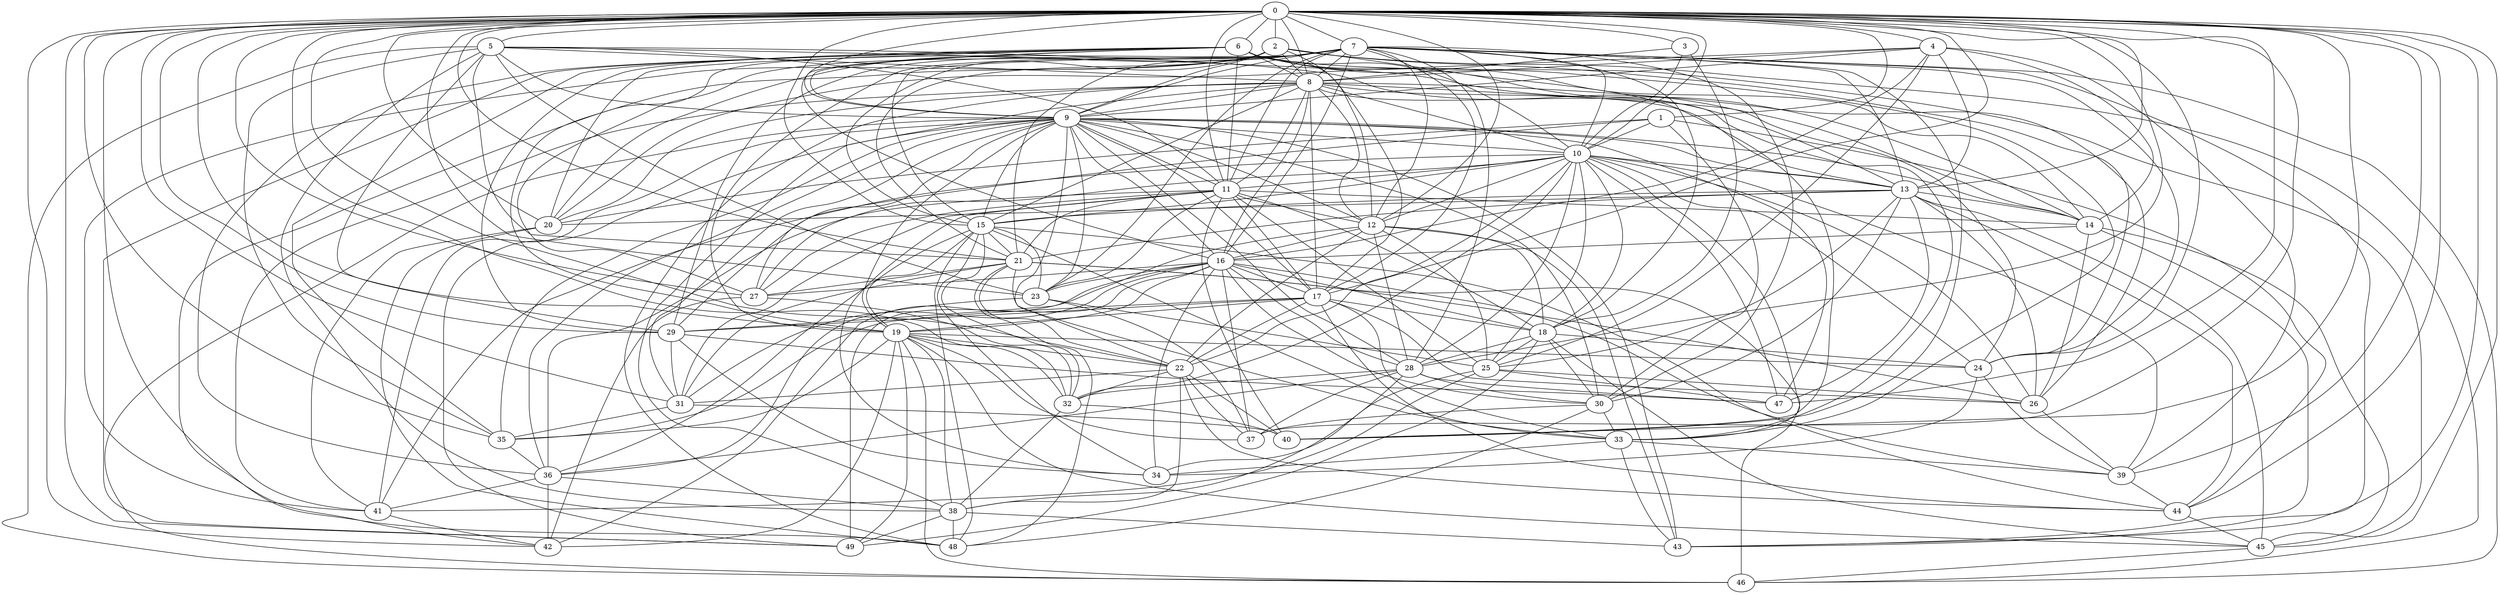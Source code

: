 strict graph "" {
	0	[w=-7];
	1	[w=6];
	0 -- 1	[w=-4];
	2	[w=2];
	0 -- 2	[w=-9];
	3	[w=9];
	0 -- 3	[w=-9];
	4	[w=3];
	0 -- 4	[w=2];
	5	[w=-10];
	0 -- 5	[w=-8];
	6	[w=9];
	0 -- 6	[w=7];
	7	[w=6];
	0 -- 7	[w=-9];
	8	[w=6];
	0 -- 8	[w=3];
	9	[w=-9];
	0 -- 9	[w=2];
	10	[w=8];
	0 -- 10	[w=-9];
	11	[w=4];
	0 -- 11	[w=3];
	12	[w=8];
	0 -- 12	[w=2];
	13	[w=4];
	0 -- 13	[w=-10];
	15	[w=-3];
	0 -- 15	[w=-6];
	17	[w=-8];
	0 -- 17	[w=-5];
	19	[w=-7];
	0 -- 19	[w=-3];
	20	[w=-10];
	0 -- 20	[w=9];
	21	[w=7];
	0 -- 21	[w=9];
	22	[w=-7];
	0 -- 22	[w=-3];
	23	[w=9];
	0 -- 23	[w=8];
	24	[w=5];
	0 -- 24	[w=-10];
	27	[w=-5];
	0 -- 27	[w=-8];
	28	[w=8];
	0 -- 28	[w=6];
	29	[w=8];
	0 -- 29	[w=-9];
	31	[w=-2];
	0 -- 31	[w=-2];
	32	[w=-6];
	0 -- 32	[w=8];
	35	[w=-4];
	0 -- 35	[w=9];
	37	[w=4];
	0 -- 37	[w=6];
	39	[w=-5];
	0 -- 39	[w=8];
	40	[w=-9];
	0 -- 40	[w=3];
	42	[w=-9];
	0 -- 42	[w=-2];
	43	[w=5];
	0 -- 43	[w=5];
	44	[w=8];
	0 -- 44	[w=10];
	45	[w=9];
	0 -- 45	[w=-7];
	47	[w=-6];
	0 -- 47	[w=3];
	48	[w=3];
	0 -- 48	[w=-3];
	49	[w=-5];
	0 -- 49	[w=10];
	1 -- 10	[w=-5];
	1 -- 20	[w=8];
	1 -- 29	[w=-9];
	30	[w=7];
	1 -- 30	[w=2];
	1 -- 44	[w=-6];
	2 -- 8	[w=-6];
	2 -- 9	[w=-2];
	2 -- 12	[w=7];
	2 -- 15	[w=-6];
	2 -- 19	[w=-4];
	2 -- 21	[w=-8];
	2 -- 24	[w=-6];
	2 -- 40	[w=-5];
	41	[w=-3];
	2 -- 41	[w=9];
	46	[w=-10];
	2 -- 46	[w=10];
	3 -- 8	[w=-3];
	3 -- 10	[w=6];
	18	[w=-5];
	3 -- 18	[w=-10];
	4 -- 8	[w=-5];
	4 -- 9	[w=-10];
	4 -- 13	[w=-6];
	14	[w=8];
	4 -- 14	[w=-10];
	16	[w=6];
	4 -- 16	[w=6];
	4 -- 20	[w=-9];
	25	[w=-4];
	4 -- 25	[w=-10];
	4 -- 39	[w=3];
	5 -- 8	[w=-9];
	5 -- 9	[w=3];
	5 -- 11	[w=-10];
	5 -- 14	[w=10];
	5 -- 21	[w=-5];
	5 -- 23	[w=-9];
	5 -- 24	[w=-2];
	5 -- 29	[w=-10];
	5 -- 35	[w=-5];
	38	[w=6];
	5 -- 38	[w=7];
	5 -- 46	[w=-3];
	6 -- 8	[w=4];
	6 -- 9	[w=-4];
	6 -- 10	[w=7];
	6 -- 11	[w=9];
	6 -- 13	[w=8];
	6 -- 14	[w=4];
	6 -- 16	[w=10];
	6 -- 17	[w=2];
	6 -- 20	[w=-9];
	6 -- 29	[w=-9];
	33	[w=-8];
	6 -- 33	[w=8];
	6 -- 35	[w=8];
	36	[w=-2];
	6 -- 36	[w=-5];
	6 -- 45	[w=7];
	6 -- 49	[w=5];
	7 -- 8	[w=3];
	7 -- 9	[w=3];
	7 -- 10	[w=4];
	7 -- 11	[w=-6];
	7 -- 12	[w=-2];
	7 -- 13	[w=-10];
	7 -- 15	[w=-3];
	7 -- 16	[w=6];
	7 -- 17	[w=-3];
	7 -- 18	[w=-3];
	7 -- 19	[w=-7];
	7 -- 20	[w=-8];
	7 -- 21	[w=-5];
	7 -- 23	[w=10];
	7 -- 24	[w=2];
	7 -- 27	[w=3];
	7 -- 28	[w=-9];
	7 -- 29	[w=-3];
	7 -- 30	[w=10];
	7 -- 40	[w=4];
	7 -- 42	[w=-6];
	7 -- 43	[w=-10];
	7 -- 46	[w=-4];
	8 -- 9	[w=3];
	8 -- 10	[w=-8];
	8 -- 11	[w=2];
	8 -- 12	[w=-7];
	8 -- 13	[w=6];
	8 -- 14	[w=6];
	8 -- 15	[w=-3];
	8 -- 16	[w=7];
	8 -- 17	[w=-4];
	8 -- 20	[w=10];
	26	[w=2];
	8 -- 26	[w=9];
	8 -- 33	[w=-2];
	8 -- 38	[w=-4];
	8 -- 41	[w=-3];
	8 -- 48	[w=-6];
	9 -- 10	[w=7];
	9 -- 11	[w=-8];
	9 -- 12	[w=-10];
	9 -- 13	[w=3];
	9 -- 14	[w=3];
	9 -- 15	[w=-8];
	9 -- 16	[w=-2];
	9 -- 17	[w=-6];
	9 -- 19	[w=6];
	9 -- 22	[w=-8];
	9 -- 23	[w=8];
	9 -- 27	[w=-9];
	9 -- 28	[w=9];
	9 -- 30	[w=2];
	9 -- 31	[w=-7];
	9 -- 35	[w=-3];
	9 -- 36	[w=8];
	9 -- 41	[w=-7];
	9 -- 43	[w=-10];
	9 -- 46	[w=10];
	9 -- 47	[w=7];
	9 -- 49	[w=-8];
	10 -- 11	[w=-4];
	10 -- 12	[w=4];
	10 -- 13	[w=8];
	10 -- 15	[w=3];
	10 -- 18	[w=-9];
	10 -- 22	[w=9];
	10 -- 24	[w=-2];
	10 -- 25	[w=-3];
	10 -- 26	[w=-7];
	10 -- 27	[w=3];
	10 -- 28	[w=-2];
	10 -- 32	[w=6];
	10 -- 33	[w=-10];
	10 -- 39	[w=6];
	10 -- 41	[w=-8];
	10 -- 47	[w=-7];
	11 -- 12	[w=-9];
	11 -- 14	[w=-9];
	11 -- 17	[w=4];
	11 -- 18	[w=10];
	11 -- 21	[w=-4];
	11 -- 23	[w=-4];
	11 -- 25	[w=-5];
	11 -- 27	[w=6];
	11 -- 31	[w=5];
	34	[w=9];
	11 -- 34	[w=7];
	11 -- 36	[w=-8];
	11 -- 40	[w=-3];
	12 -- 16	[w=4];
	12 -- 18	[w=-3];
	12 -- 22	[w=-2];
	12 -- 25	[w=-3];
	12 -- 28	[w=-4];
	12 -- 42	[w=6];
	12 -- 43	[w=5];
	13 -- 14	[w=10];
	13 -- 15	[w=-2];
	13 -- 20	[w=5];
	13 -- 21	[w=8];
	13 -- 25	[w=10];
	13 -- 26	[w=5];
	13 -- 30	[w=-6];
	13 -- 44	[w=4];
	13 -- 45	[w=4];
	13 -- 47	[w=3];
	14 -- 16	[w=2];
	14 -- 26	[w=2];
	14 -- 43	[w=-5];
	14 -- 45	[w=9];
	15 -- 19	[w=-8];
	15 -- 21	[w=-6];
	15 -- 23	[w=2];
	15 -- 32	[w=-6];
	15 -- 33	[w=-5];
	15 -- 34	[w=-6];
	15 -- 36	[w=4];
	15 -- 44	[w=-4];
	15 -- 48	[w=5];
	16 -- 17	[w=7];
	16 -- 18	[w=4];
	16 -- 19	[w=-10];
	16 -- 23	[w=7];
	16 -- 27	[w=7];
	16 -- 28	[w=9];
	16 -- 29	[w=3];
	16 -- 30	[w=-10];
	16 -- 31	[w=3];
	16 -- 34	[w=8];
	16 -- 37	[w=-7];
	16 -- 39	[w=-10];
	16 -- 49	[w=-2];
	17 -- 18	[w=-4];
	17 -- 19	[w=-7];
	17 -- 22	[w=6];
	17 -- 26	[w=4];
	17 -- 29	[w=7];
	17 -- 33	[w=-4];
	17 -- 35	[w=8];
	17 -- 44	[w=-4];
	18 -- 24	[w=-10];
	18 -- 25	[w=-3];
	18 -- 28	[w=3];
	18 -- 30	[w=-7];
	18 -- 45	[w=9];
	18 -- 49	[w=7];
	19 -- 22	[w=10];
	19 -- 24	[w=-5];
	19 -- 32	[w=5];
	19 -- 35	[w=-4];
	19 -- 37	[w=-7];
	19 -- 38	[w=-8];
	19 -- 42	[w=7];
	19 -- 45	[w=4];
	19 -- 46	[w=-2];
	19 -- 49	[w=2];
	20 -- 41	[w=3];
	20 -- 48	[w=7];
	21 -- 22	[w=-7];
	21 -- 26	[w=4];
	21 -- 27	[w=3];
	21 -- 31	[w=10];
	21 -- 33	[w=-5];
	21 -- 46	[w=7];
	21 -- 48	[w=7];
	22 -- 31	[w=-10];
	22 -- 32	[w=-7];
	22 -- 37	[w=-7];
	22 -- 38	[w=2];
	22 -- 40	[w=8];
	22 -- 44	[w=5];
	23 -- 25	[w=-7];
	23 -- 36	[w=7];
	23 -- 37	[w=10];
	24 -- 34	[w=-5];
	24 -- 39	[w=-10];
	25 -- 26	[w=4];
	25 -- 34	[w=7];
	25 -- 41	[w=2];
	25 -- 47	[w=-3];
	26 -- 39	[w=-3];
	27 -- 32	[w=-4];
	27 -- 42	[w=-9];
	28 -- 30	[w=-6];
	28 -- 32	[w=7];
	28 -- 36	[w=-4];
	28 -- 37	[w=-2];
	28 -- 38	[w=-6];
	28 -- 47	[w=5];
	29 -- 31	[w=10];
	29 -- 34	[w=7];
	29 -- 47	[w=10];
	30 -- 33	[w=9];
	30 -- 37	[w=-10];
	30 -- 48	[w=-4];
	31 -- 35	[w=6];
	31 -- 40	[w=6];
	32 -- 38	[w=8];
	32 -- 40	[w=4];
	33 -- 34	[w=6];
	33 -- 39	[w=5];
	33 -- 43	[w=8];
	35 -- 36	[w=8];
	36 -- 38	[w=-9];
	36 -- 41	[w=-4];
	36 -- 42	[w=-5];
	38 -- 43	[w=-6];
	38 -- 48	[w=8];
	38 -- 49	[w=8];
	39 -- 44	[w=-2];
	41 -- 42	[w=4];
	44 -- 45	[w=7];
	45 -- 46	[w=-4];
}
